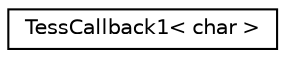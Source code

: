 digraph "Graphical Class Hierarchy"
{
 // LATEX_PDF_SIZE
  edge [fontname="Helvetica",fontsize="10",labelfontname="Helvetica",labelfontsize="10"];
  node [fontname="Helvetica",fontsize="10",shape=record];
  rankdir="LR";
  Node0 [label="TessCallback1\< char \>",height=0.2,width=0.4,color="black", fillcolor="white", style="filled",URL="$class_tess_callback1.html",tooltip=" "];
}
